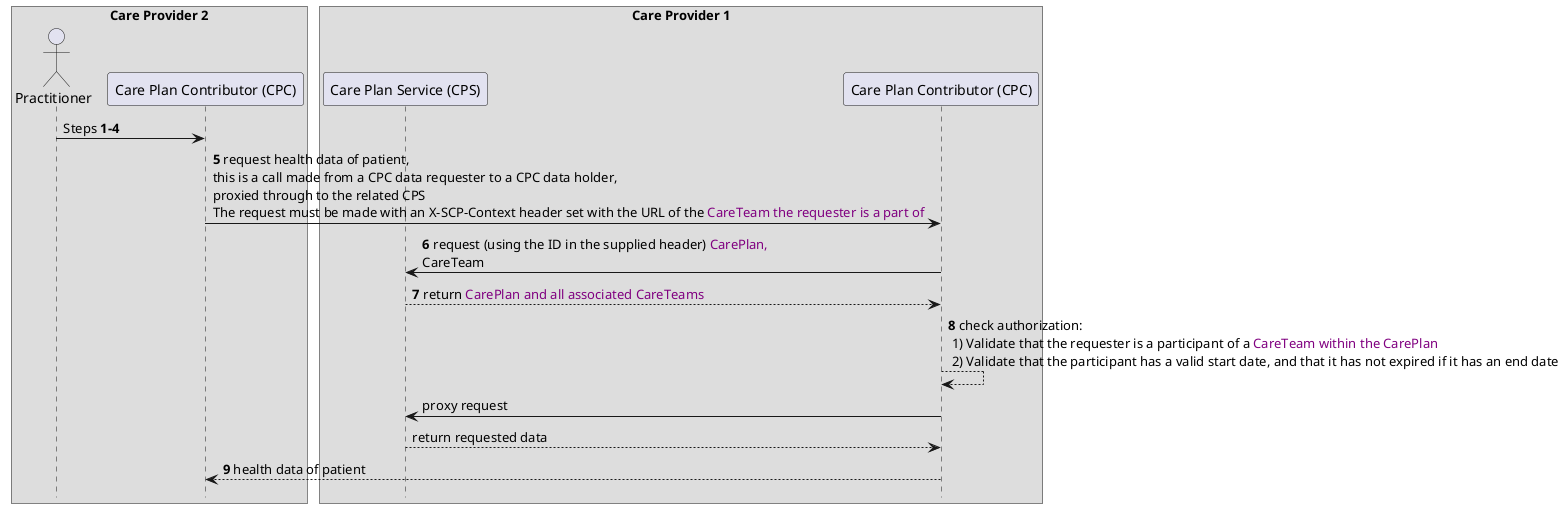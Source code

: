 @startuml overview-getting-data-from-careteam-members

!pragma teoz true



box Care Provider 2
    actor "Practitioner" as Practitioner2
    participant "Care Plan Contributor (CPC)" as CPC2
end box
box Care Provider 1
    participant "Care Plan Service (CPS)" as CPS
    participant "Care Plan Contributor (CPC)" as CPC1
end box
hide footbox



Practitioner2 -> CPC2 : Steps <b>1-4</b>

CPC2 -> CPC1 : <b>5</b> request health data of patient, \nthis is a call made from a CPC data requester to a CPC data holder, \nproxied through to the related CPS \nThe request must be made with an X-SCP-Context header set with the URL of the <color #purple>CareTeam<color #purple> the requester is a part of
CPC1 -> CPS : <b>6</b> request (using the ID in the supplied header) <color #purple>CarePlan, \nCareTeam<color #purple>
CPS -->  CPC1 :  <b>7</b> return <color #purple>CarePlan and all associated CareTeams<color #purple>
CPC1 -->  CPC1 : <b>8</b> check authorization: \n 1) Validate that the requester is a participant of a <color #purple>CareTeam<color #purple> within the <color #purple>CarePlan<color #purple> \n 2) Validate that the participant has a valid start date, and that it has not expired if it has an end date
CPC1 -> CPS : proxy request
CPS -->  CPC1 :  return requested data
CPC1 -->  CPC2 : <b>9</b> health data of patient

@enduml